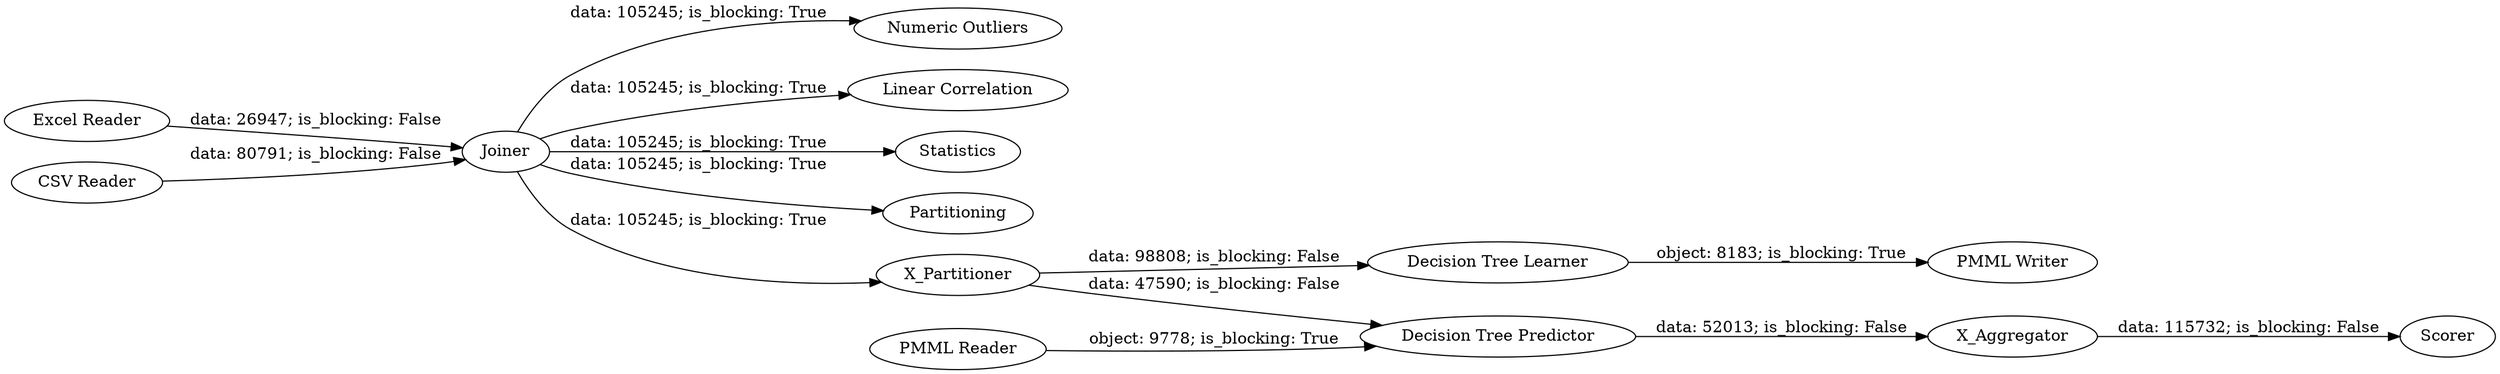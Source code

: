 digraph {
	"7501325436031433062_2" [label="Excel Reader"]
	"7501325436031433062_10" [label=Scorer]
	"7501325436031433062_16" [label="Numeric Outliers"]
	"7501325436031433062_15" [label="Linear Correlation"]
	"7501325436031433062_3" [label=Joiner]
	"7501325436031433062_1" [label="CSV Reader"]
	"7501325436031433062_14" [label=Statistics]
	"7501325436031433062_9" [label="PMML Writer"]
	"7501325436031433062_6" [label=Partitioning]
	"7501325436031433062_5" [label="Decision Tree Learner"]
	"7501325436031433062_8" [label="Decision Tree Predictor"]
	"7501325436031433062_19" [label=X_Aggregator]
	"7501325436031433062_11" [label="PMML Reader"]
	"7501325436031433062_18" [label=X_Partitioner]
	"7501325436031433062_5" -> "7501325436031433062_9" [label="object: 8183; is_blocking: True"]
	"7501325436031433062_11" -> "7501325436031433062_8" [label="object: 9778; is_blocking: True"]
	"7501325436031433062_3" -> "7501325436031433062_18" [label="data: 105245; is_blocking: True"]
	"7501325436031433062_18" -> "7501325436031433062_5" [label="data: 98808; is_blocking: False"]
	"7501325436031433062_3" -> "7501325436031433062_14" [label="data: 105245; is_blocking: True"]
	"7501325436031433062_18" -> "7501325436031433062_8" [label="data: 47590; is_blocking: False"]
	"7501325436031433062_1" -> "7501325436031433062_3" [label="data: 80791; is_blocking: False"]
	"7501325436031433062_3" -> "7501325436031433062_6" [label="data: 105245; is_blocking: True"]
	"7501325436031433062_2" -> "7501325436031433062_3" [label="data: 26947; is_blocking: False"]
	"7501325436031433062_3" -> "7501325436031433062_15" [label="data: 105245; is_blocking: True"]
	"7501325436031433062_19" -> "7501325436031433062_10" [label="data: 115732; is_blocking: False"]
	"7501325436031433062_8" -> "7501325436031433062_19" [label="data: 52013; is_blocking: False"]
	"7501325436031433062_3" -> "7501325436031433062_16" [label="data: 105245; is_blocking: True"]
	rankdir=LR
}
